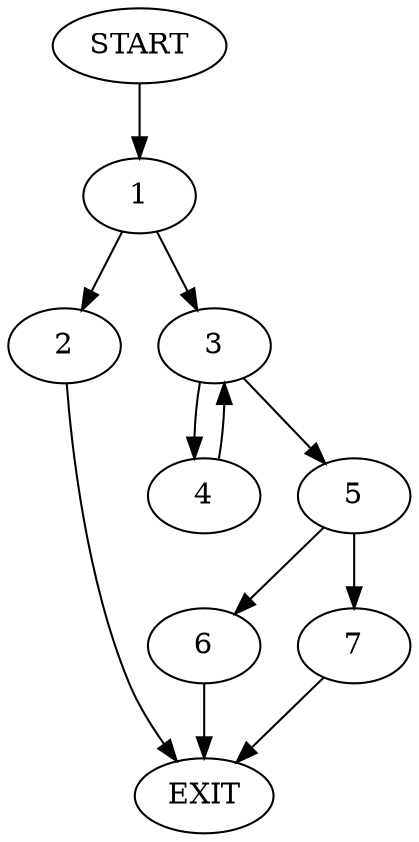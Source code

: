 digraph {
0 [label="START"]
8 [label="EXIT"]
0 -> 1
1 -> 2
1 -> 3
3 -> 4
3 -> 5
2 -> 8
4 -> 3
5 -> 6
5 -> 7
7 -> 8
6 -> 8
}
